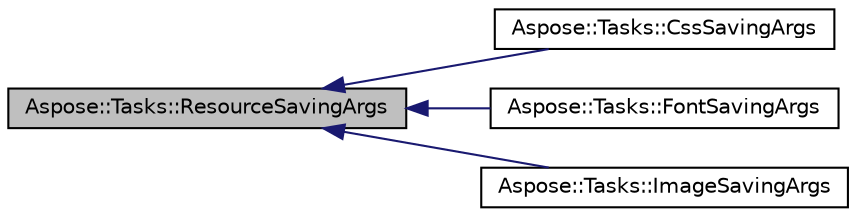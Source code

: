 digraph "Aspose::Tasks::ResourceSavingArgs"
{
 // LATEX_PDF_SIZE
  edge [fontname="Helvetica",fontsize="10",labelfontname="Helvetica",labelfontsize="10"];
  node [fontname="Helvetica",fontsize="10",shape=record];
  rankdir="LR";
  Node1 [label="Aspose::Tasks::ResourceSavingArgs",height=0.2,width=0.4,color="black", fillcolor="grey75", style="filled", fontcolor="black",tooltip="This class represents set of data that related to external resource file's saving that occurs during ..."];
  Node1 -> Node2 [dir="back",color="midnightblue",fontsize="10",style="solid",fontname="Helvetica"];
  Node2 [label="Aspose::Tasks::CssSavingArgs",height=0.2,width=0.4,color="black", fillcolor="white", style="filled",URL="$class_aspose_1_1_tasks_1_1_css_saving_args.html",tooltip="This class represents set of data that related to external CSS file's saving that occurs during conve..."];
  Node1 -> Node3 [dir="back",color="midnightblue",fontsize="10",style="solid",fontname="Helvetica"];
  Node3 [label="Aspose::Tasks::FontSavingArgs",height=0.2,width=0.4,color="black", fillcolor="white", style="filled",URL="$class_aspose_1_1_tasks_1_1_font_saving_args.html",tooltip="This class represents set of data that related to external fonts file's saving that occurs during con..."];
  Node1 -> Node4 [dir="back",color="midnightblue",fontsize="10",style="solid",fontname="Helvetica"];
  Node4 [label="Aspose::Tasks::ImageSavingArgs",height=0.2,width=0.4,color="black", fillcolor="white", style="filled",URL="$class_aspose_1_1_tasks_1_1_image_saving_args.html",tooltip="This class represents set of data that related to external image file's saving that occurs during con..."];
}
